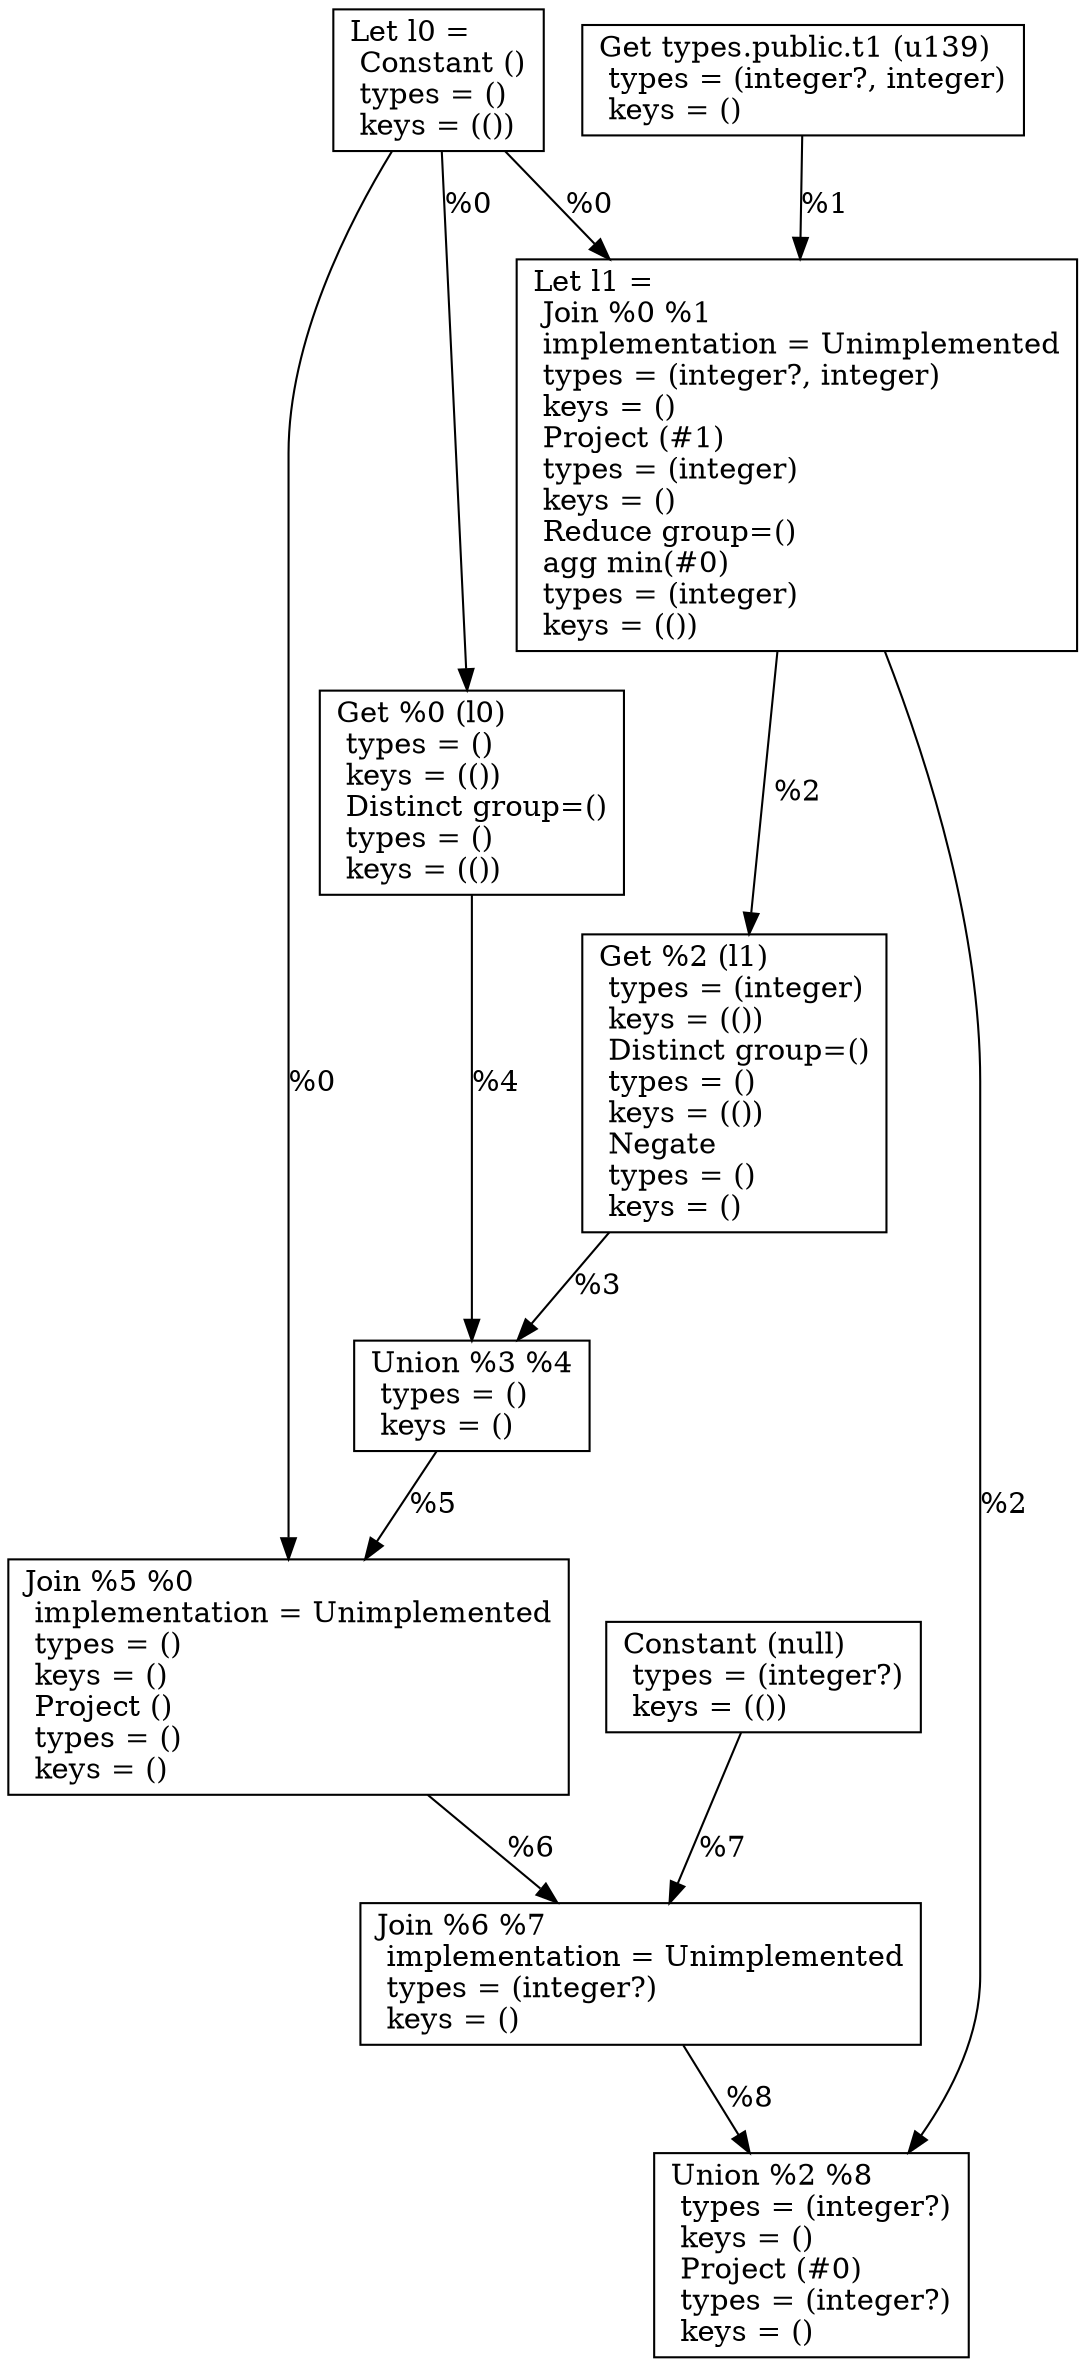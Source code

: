 digraph G {
    node0 [shape = record, label="Let l0 =\l Constant ()\l  types = ()\l  keys = (())\l"]
    node1 [shape = record, label=" Get types.public.t1 (u139)\l  types = (integer?, integer)\l  keys = ()\l"]
    node2 [shape = record, label="Let l1 =\l Join %0 %1\l  implementation = Unimplemented\l  types = (integer?, integer)\l  keys = ()\l Project (#1)\l  types = (integer)\l  keys = ()\l Reduce group=()\l  agg min(#0)\l  types = (integer)\l  keys = (())\l"]
    node3 [shape = record, label=" Get %2 (l1)\l  types = (integer)\l  keys = (())\l Distinct group=()\l  types = ()\l  keys = (())\l Negate\l  types = ()\l  keys = ()\l"]
    node4 [shape = record, label=" Get %0 (l0)\l  types = ()\l  keys = (())\l Distinct group=()\l  types = ()\l  keys = (())\l"]
    node5 [shape = record, label=" Union %3 %4\l  types = ()\l  keys = ()\l"]
    node6 [shape = record, label=" Join %5 %0\l  implementation = Unimplemented\l  types = ()\l  keys = ()\l Project ()\l  types = ()\l  keys = ()\l"]
    node7 [shape = record, label=" Constant (null)\l  types = (integer?)\l  keys = (())\l"]
    node8 [shape = record, label=" Join %6 %7\l  implementation = Unimplemented\l  types = (integer?)\l  keys = ()\l"]
    node9 [shape = record, label=" Union %2 %8\l  types = (integer?)\l  keys = ()\l Project (#0)\l  types = (integer?)\l  keys = ()\l"]
    node3 -> node5 [label = "%3\l"]
    node2 -> node9 [label = "%2\l"]
    node8 -> node9 [label = "%8\l"]
    node5 -> node6 [label = "%5\l"]
    node7 -> node8 [label = "%7\l"]
    node2 -> node3 [label = "%2\l"]
    node0 -> node6 [label = "%0\l"]
    node0 -> node4 [label = "%0\l"]
    node6 -> node8 [label = "%6\l"]
    node4 -> node5 [label = "%4\l"]
    node0 -> node2 [label = "%0\l"]
    node1 -> node2 [label = "%1\l"]
}

